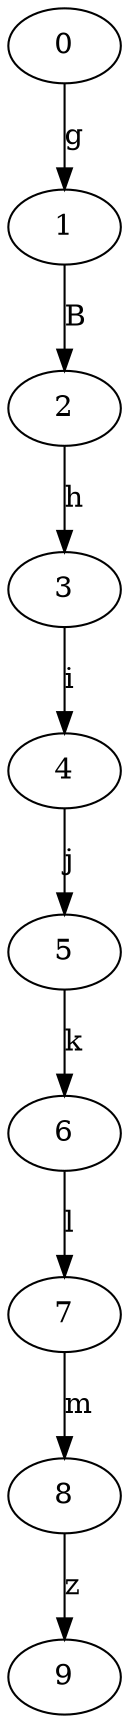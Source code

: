 digraph {
		0 -> 1[label="g"];
		1 -> 2[label="B"];
		2 -> 3[label="h"];
		3 -> 4[label="i"];
		4 -> 5[label="j"];
		5 -> 6[label="k"];
		6 -> 7[label="l"];
		7 -> 8[label="m"];
		8 -> 9[label="z"];
	}
	

